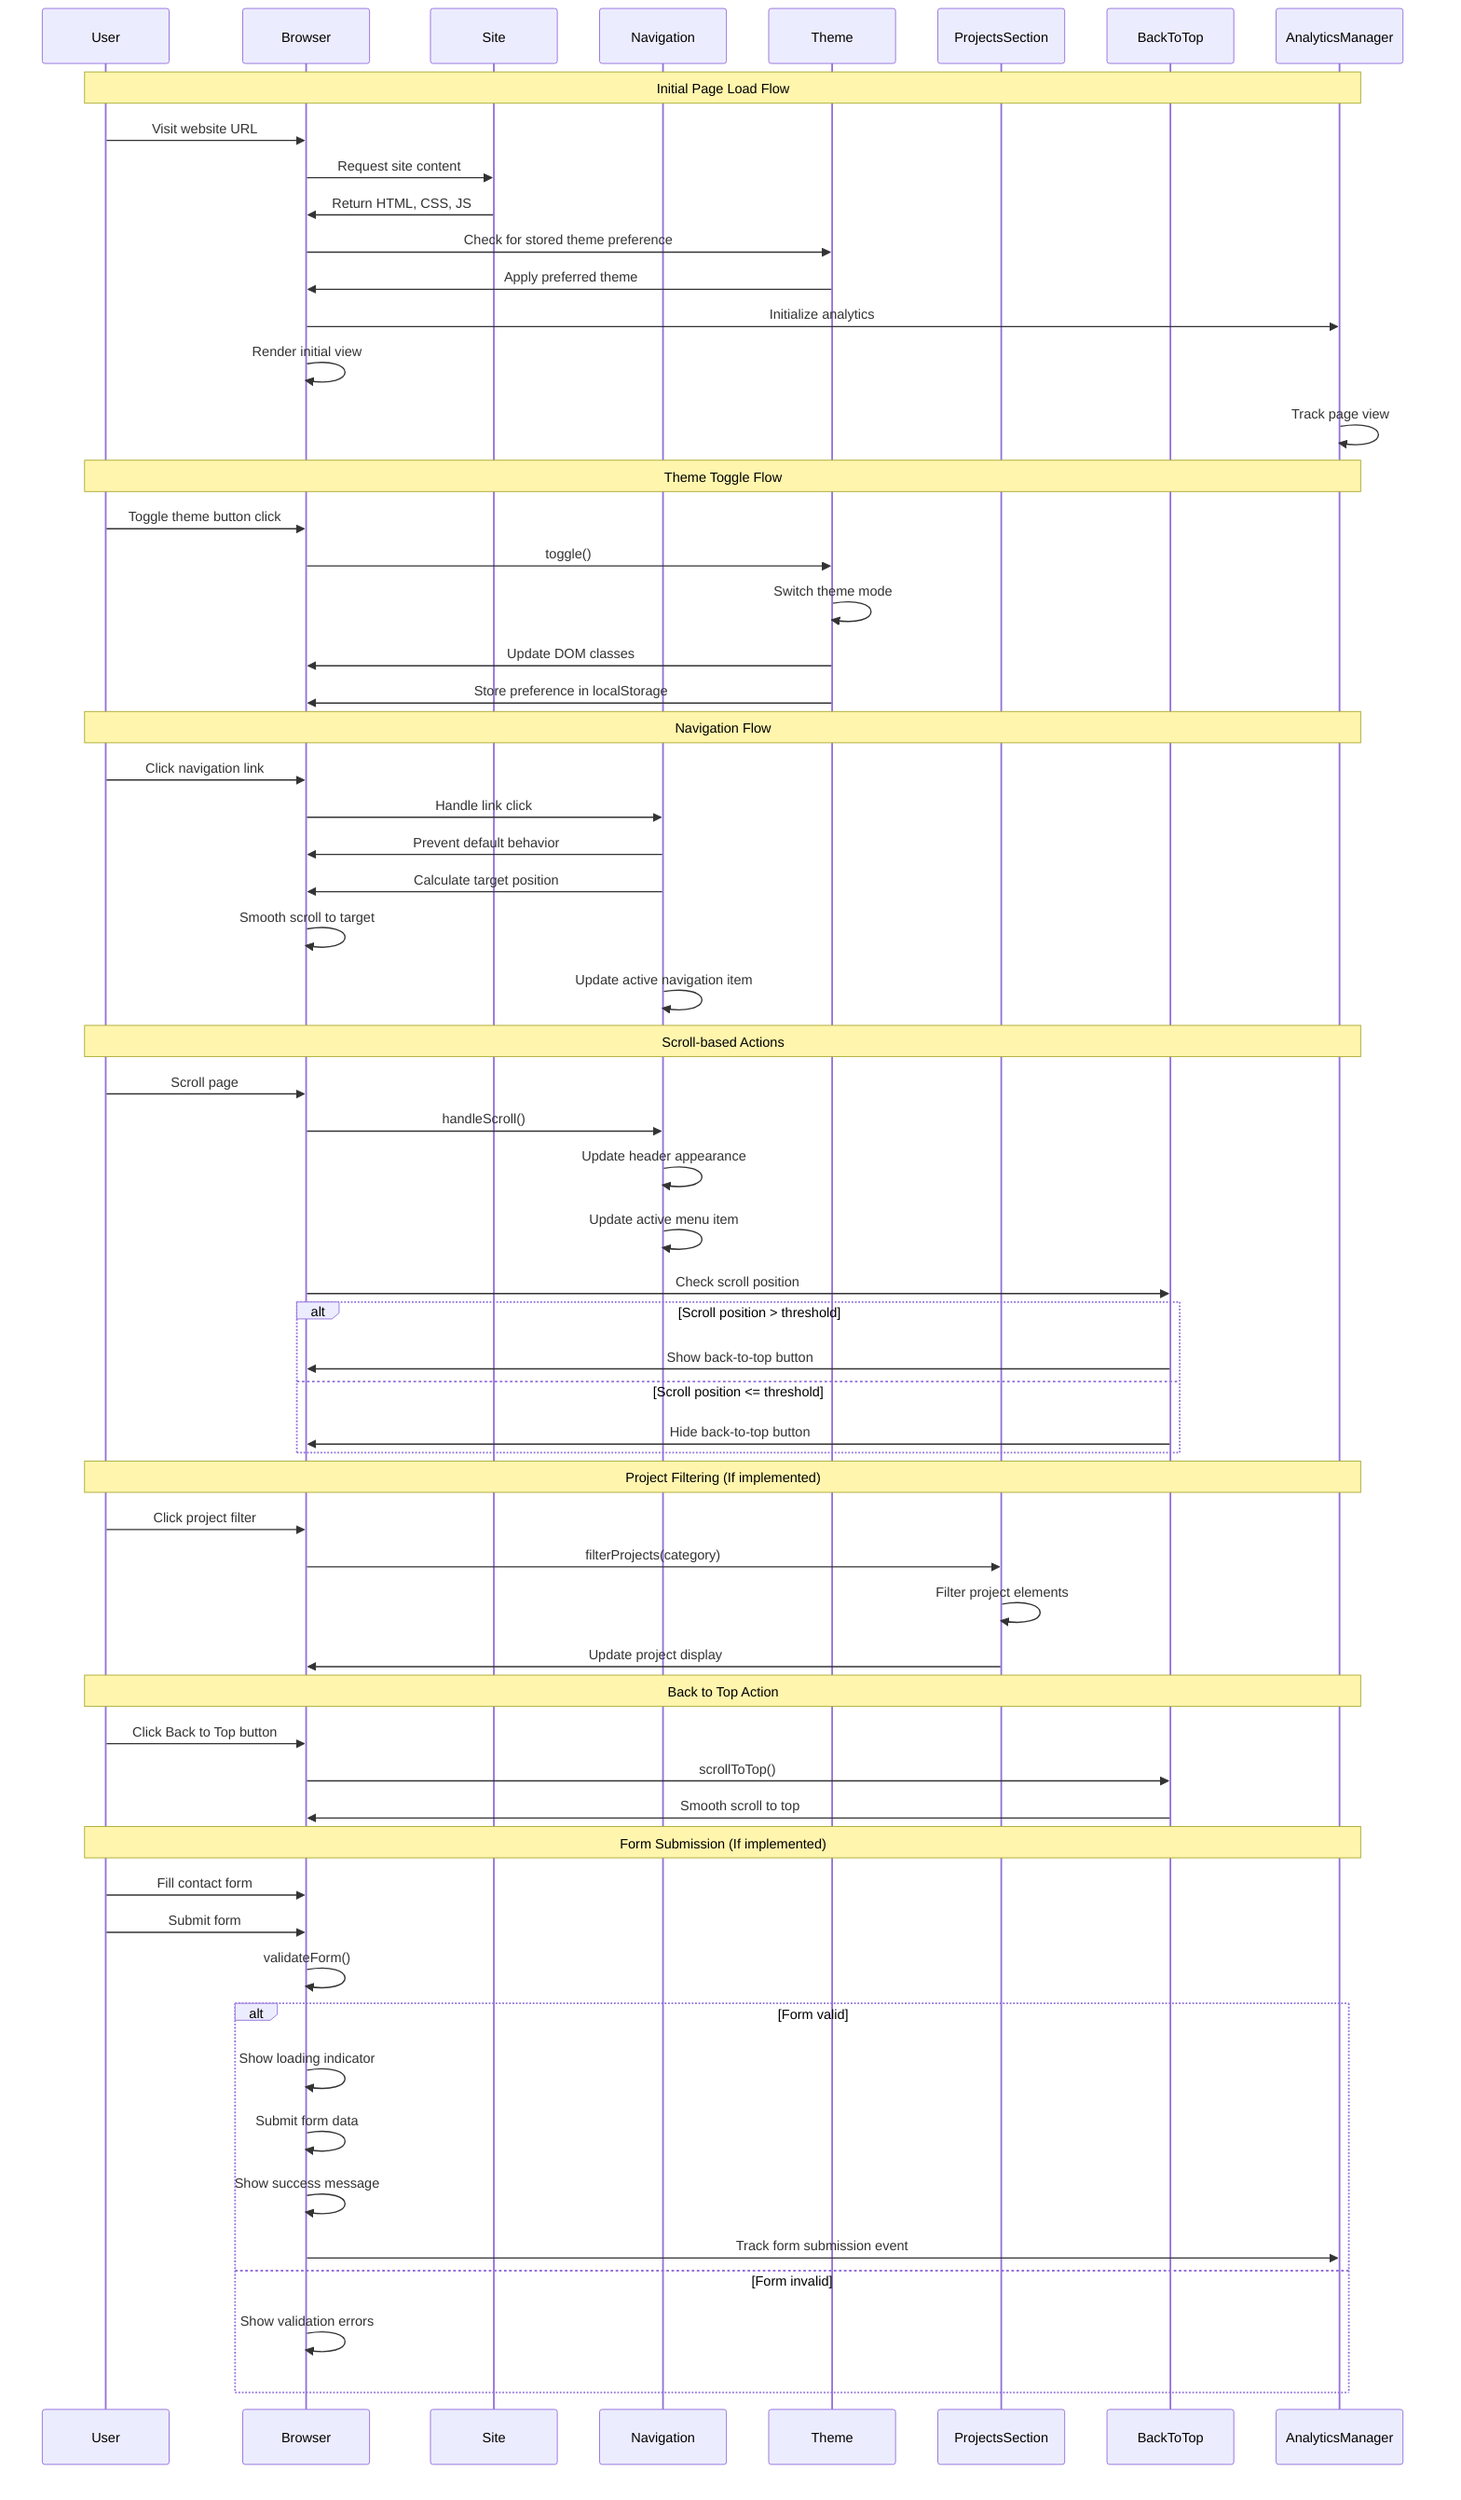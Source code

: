 sequenceDiagram
    participant U as User
    participant B as Browser
    participant S as Site
    participant N as Navigation
    participant T as Theme
    participant P as ProjectsSection
    participant BT as BackToTop
    participant A as AnalyticsManager
    
    Note over U,A: Initial Page Load Flow
    U->>B: Visit website URL
    B->>S: Request site content
    S->>B: Return HTML, CSS, JS
    B->>T: Check for stored theme preference
    T->>B: Apply preferred theme
    B->>A: Initialize analytics
    B->>B: Render initial view
    A->>A: Track page view
    
    Note over U,A: Theme Toggle Flow
    U->>B: Toggle theme button click
    B->>T: toggle()
    T->>T: Switch theme mode
    T->>B: Update DOM classes
    T->>B: Store preference in localStorage
    
    Note over U,A: Navigation Flow
    U->>B: Click navigation link
    B->>N: Handle link click
    N->>B: Prevent default behavior
    N->>B: Calculate target position
    B->>B: Smooth scroll to target
    N->>N: Update active navigation item
    
    Note over U,A: Scroll-based Actions
    U->>B: Scroll page
    B->>N: handleScroll()
    N->>N: Update header appearance
    N->>N: Update active menu item
    B->>BT: Check scroll position
    alt Scroll position > threshold
        BT->>B: Show back-to-top button
    else Scroll position <= threshold
        BT->>B: Hide back-to-top button
    end
    
    Note over U,A: Project Filtering (If implemented)
    U->>B: Click project filter
    B->>P: filterProjects(category)
    P->>P: Filter project elements
    P->>B: Update project display
    
    Note over U,A: Back to Top Action
    U->>B: Click Back to Top button
    B->>BT: scrollToTop()
    BT->>B: Smooth scroll to top
    
    Note over U,A: Form Submission (If implemented)
    U->>B: Fill contact form
    U->>B: Submit form
    B->>B: validateForm()
    alt Form valid
        B->>B: Show loading indicator
        B->>B: Submit form data
        B->>B: Show success message
        B->>A: Track form submission event
    else Form invalid
        B->>B: Show validation errors
    end